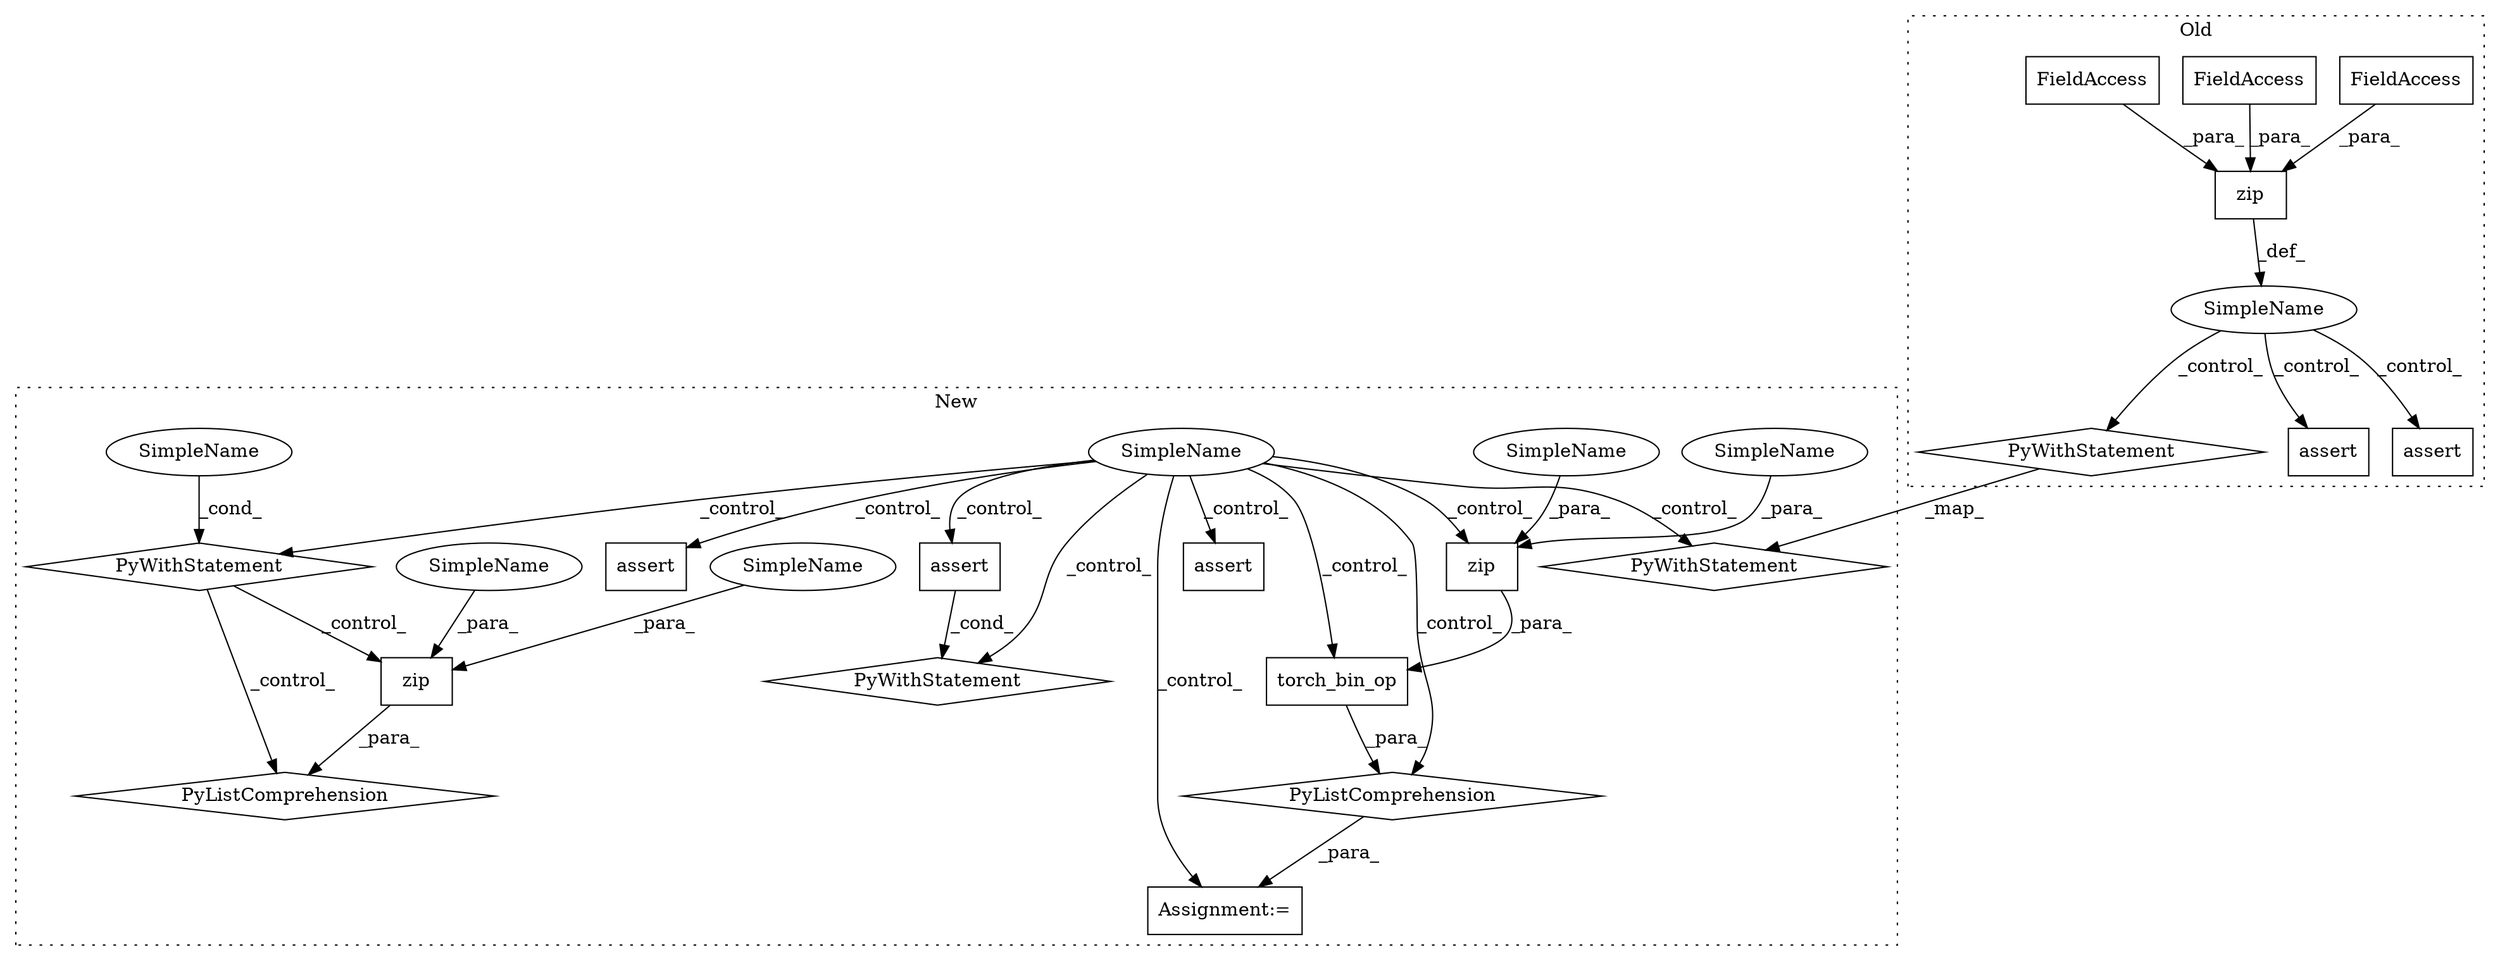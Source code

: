 digraph G {
subgraph cluster0 {
1 [label="zip" a="32" s="37899,37964" l="4,1" shape="box"];
5 [label="PyWithStatement" a="104" s="39000,39095" l="10,2" shape="diamond"];
10 [label="assert" a="32" s="41100,41427" l="12,-5" shape="box"];
11 [label="FieldAccess" a="22" s="37924" l="21" shape="box"];
12 [label="FieldAccess" a="22" s="37903" l="20" shape="box"];
13 [label="FieldAccess" a="22" s="37946" l="18" shape="box"];
14 [label="assert" a="32" s="39325,39360" l="11,1" shape="box"];
19 [label="SimpleName" a="42" s="37884" l="12" shape="ellipse"];
label = "Old";
style="dotted";
}
subgraph cluster1 {
2 [label="torch_bin_op" a="32" s="39898,39914" l="13,1" shape="box"];
3 [label="SimpleName" a="42" s="38802" l="12" shape="ellipse"];
4 [label="PyWithStatement" a="104" s="42280,42369" l="10,2" shape="diamond"];
6 [label="PyWithStatement" a="104" s="40220,40315" l="10,2" shape="diamond"];
7 [label="SimpleName" a="42" s="" l="" shape="ellipse"];
8 [label="PyListComprehension" a="109" s="42417" l="169" shape="diamond"];
9 [label="assert" a="32" s="39687,39772" l="18,1" shape="box"];
15 [label="zip" a="32" s="40022,40041" l="4,1" shape="box"];
16 [label="assert" a="32" s="39508,39593" l="18,1" shape="box"];
17 [label="PyWithStatement" a="104" s="39672,39773" l="10,2" shape="diamond"];
18 [label="assert" a="32" s="40121,40145" l="12,1" shape="box"];
20 [label="PyListComprehension" a="109" s="39898" l="161" shape="diamond"];
21 [label="Assignment:=" a="7" s="39878" l="20" shape="box"];
22 [label="zip" a="32" s="42549,42568" l="4,1" shape="box"];
23 [label="SimpleName" a="42" s="40034" l="7" shape="ellipse"];
24 [label="SimpleName" a="42" s="42561" l="7" shape="ellipse"];
25 [label="SimpleName" a="42" s="42553" l="7" shape="ellipse"];
26 [label="SimpleName" a="42" s="40026" l="7" shape="ellipse"];
label = "New";
style="dotted";
}
1 -> 19 [label="_def_"];
2 -> 20 [label="_para_"];
3 -> 4 [label="_control_"];
3 -> 17 [label="_control_"];
3 -> 21 [label="_control_"];
3 -> 2 [label="_control_"];
3 -> 9 [label="_control_"];
3 -> 16 [label="_control_"];
3 -> 15 [label="_control_"];
3 -> 18 [label="_control_"];
3 -> 20 [label="_control_"];
3 -> 6 [label="_control_"];
4 -> 8 [label="_control_"];
4 -> 22 [label="_control_"];
5 -> 6 [label="_map_"];
7 -> 4 [label="_cond_"];
9 -> 17 [label="_cond_"];
11 -> 1 [label="_para_"];
12 -> 1 [label="_para_"];
13 -> 1 [label="_para_"];
15 -> 2 [label="_para_"];
19 -> 5 [label="_control_"];
19 -> 14 [label="_control_"];
19 -> 10 [label="_control_"];
20 -> 21 [label="_para_"];
22 -> 8 [label="_para_"];
23 -> 15 [label="_para_"];
24 -> 22 [label="_para_"];
25 -> 22 [label="_para_"];
26 -> 15 [label="_para_"];
}